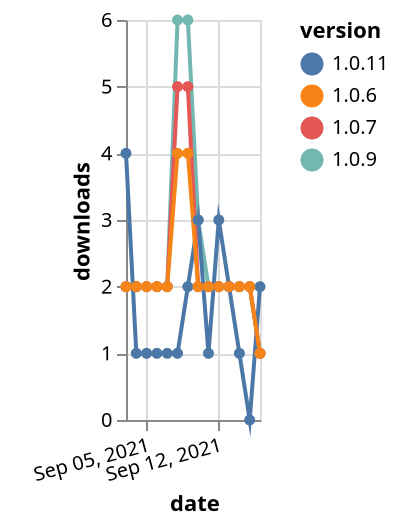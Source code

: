 {"$schema": "https://vega.github.io/schema/vega-lite/v5.json", "description": "A simple bar chart with embedded data.", "data": {"values": [{"date": "2021-09-03", "total": 3446, "delta": 2, "version": "1.0.9"}, {"date": "2021-09-04", "total": 3448, "delta": 2, "version": "1.0.9"}, {"date": "2021-09-05", "total": 3450, "delta": 2, "version": "1.0.9"}, {"date": "2021-09-06", "total": 3452, "delta": 2, "version": "1.0.9"}, {"date": "2021-09-07", "total": 3454, "delta": 2, "version": "1.0.9"}, {"date": "2021-09-08", "total": 3460, "delta": 6, "version": "1.0.9"}, {"date": "2021-09-09", "total": 3466, "delta": 6, "version": "1.0.9"}, {"date": "2021-09-10", "total": 3469, "delta": 3, "version": "1.0.9"}, {"date": "2021-09-11", "total": 3471, "delta": 2, "version": "1.0.9"}, {"date": "2021-09-12", "total": 3473, "delta": 2, "version": "1.0.9"}, {"date": "2021-09-13", "total": 3475, "delta": 2, "version": "1.0.9"}, {"date": "2021-09-14", "total": 3477, "delta": 2, "version": "1.0.9"}, {"date": "2021-09-15", "total": 3479, "delta": 2, "version": "1.0.9"}, {"date": "2021-09-16", "total": 3480, "delta": 1, "version": "1.0.9"}, {"date": "2021-09-03", "total": 234, "delta": 4, "version": "1.0.11"}, {"date": "2021-09-04", "total": 235, "delta": 1, "version": "1.0.11"}, {"date": "2021-09-05", "total": 236, "delta": 1, "version": "1.0.11"}, {"date": "2021-09-06", "total": 237, "delta": 1, "version": "1.0.11"}, {"date": "2021-09-07", "total": 238, "delta": 1, "version": "1.0.11"}, {"date": "2021-09-08", "total": 239, "delta": 1, "version": "1.0.11"}, {"date": "2021-09-09", "total": 241, "delta": 2, "version": "1.0.11"}, {"date": "2021-09-10", "total": 244, "delta": 3, "version": "1.0.11"}, {"date": "2021-09-11", "total": 245, "delta": 1, "version": "1.0.11"}, {"date": "2021-09-12", "total": 248, "delta": 3, "version": "1.0.11"}, {"date": "2021-09-13", "total": 250, "delta": 2, "version": "1.0.11"}, {"date": "2021-09-14", "total": 251, "delta": 1, "version": "1.0.11"}, {"date": "2021-09-15", "total": 251, "delta": 0, "version": "1.0.11"}, {"date": "2021-09-16", "total": 253, "delta": 2, "version": "1.0.11"}, {"date": "2021-09-03", "total": 3618, "delta": 2, "version": "1.0.7"}, {"date": "2021-09-04", "total": 3620, "delta": 2, "version": "1.0.7"}, {"date": "2021-09-05", "total": 3622, "delta": 2, "version": "1.0.7"}, {"date": "2021-09-06", "total": 3624, "delta": 2, "version": "1.0.7"}, {"date": "2021-09-07", "total": 3626, "delta": 2, "version": "1.0.7"}, {"date": "2021-09-08", "total": 3631, "delta": 5, "version": "1.0.7"}, {"date": "2021-09-09", "total": 3636, "delta": 5, "version": "1.0.7"}, {"date": "2021-09-10", "total": 3638, "delta": 2, "version": "1.0.7"}, {"date": "2021-09-11", "total": 3640, "delta": 2, "version": "1.0.7"}, {"date": "2021-09-12", "total": 3642, "delta": 2, "version": "1.0.7"}, {"date": "2021-09-13", "total": 3644, "delta": 2, "version": "1.0.7"}, {"date": "2021-09-14", "total": 3646, "delta": 2, "version": "1.0.7"}, {"date": "2021-09-15", "total": 3648, "delta": 2, "version": "1.0.7"}, {"date": "2021-09-16", "total": 3649, "delta": 1, "version": "1.0.7"}, {"date": "2021-09-03", "total": 3445, "delta": 2, "version": "1.0.6"}, {"date": "2021-09-04", "total": 3447, "delta": 2, "version": "1.0.6"}, {"date": "2021-09-05", "total": 3449, "delta": 2, "version": "1.0.6"}, {"date": "2021-09-06", "total": 3451, "delta": 2, "version": "1.0.6"}, {"date": "2021-09-07", "total": 3453, "delta": 2, "version": "1.0.6"}, {"date": "2021-09-08", "total": 3457, "delta": 4, "version": "1.0.6"}, {"date": "2021-09-09", "total": 3461, "delta": 4, "version": "1.0.6"}, {"date": "2021-09-10", "total": 3463, "delta": 2, "version": "1.0.6"}, {"date": "2021-09-11", "total": 3465, "delta": 2, "version": "1.0.6"}, {"date": "2021-09-12", "total": 3467, "delta": 2, "version": "1.0.6"}, {"date": "2021-09-13", "total": 3469, "delta": 2, "version": "1.0.6"}, {"date": "2021-09-14", "total": 3471, "delta": 2, "version": "1.0.6"}, {"date": "2021-09-15", "total": 3473, "delta": 2, "version": "1.0.6"}, {"date": "2021-09-16", "total": 3474, "delta": 1, "version": "1.0.6"}]}, "width": "container", "mark": {"type": "line", "point": {"filled": true}}, "encoding": {"x": {"field": "date", "type": "temporal", "timeUnit": "yearmonthdate", "title": "date", "axis": {"labelAngle": -15}}, "y": {"field": "delta", "type": "quantitative", "title": "downloads"}, "color": {"field": "version", "type": "nominal"}, "tooltip": {"field": "delta"}}}